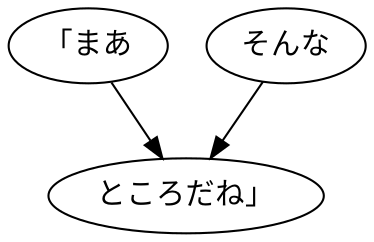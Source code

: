 digraph graph8266 {
	node0 [label="「まあ"];
	node1 [label="そんな"];
	node2 [label="ところだね」"];
	node0 -> node2;
	node1 -> node2;
}
